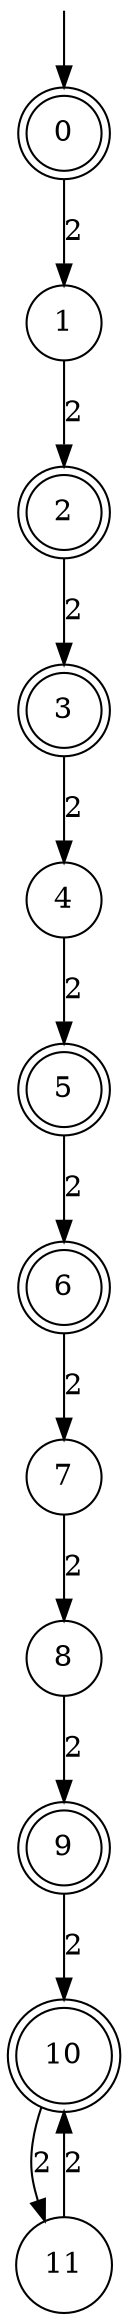 digraph g {

	s0 [shape="doublecircle" label="0"];
	s1 [shape="circle" label="1"];
	s2 [shape="doublecircle" label="2"];
	s3 [shape="doublecircle" label="3"];
	s4 [shape="circle" label="4"];
	s5 [shape="doublecircle" label="5"];
	s6 [shape="doublecircle" label="6"];
	s7 [shape="circle" label="7"];
	s8 [shape="circle" label="8"];
	s9 [shape="doublecircle" label="9"];
	s10 [shape="doublecircle" label="10"];
	s11 [shape="circle" label="11"];
	s0 -> s1 [label="2"];
	s1 -> s2 [label="2"];
	s2 -> s3 [label="2"];
	s3 -> s4 [label="2"];
	s4 -> s5 [label="2"];
	s5 -> s6 [label="2"];
	s6 -> s7 [label="2"];
	s7 -> s8 [label="2"];
	s8 -> s9 [label="2"];
	s9 -> s10 [label="2"];
	s10 -> s11 [label="2"];
	s11 -> s10 [label="2"];

__start0 [label="" shape="none" width="0" height="0"];
__start0 -> s0;

}
